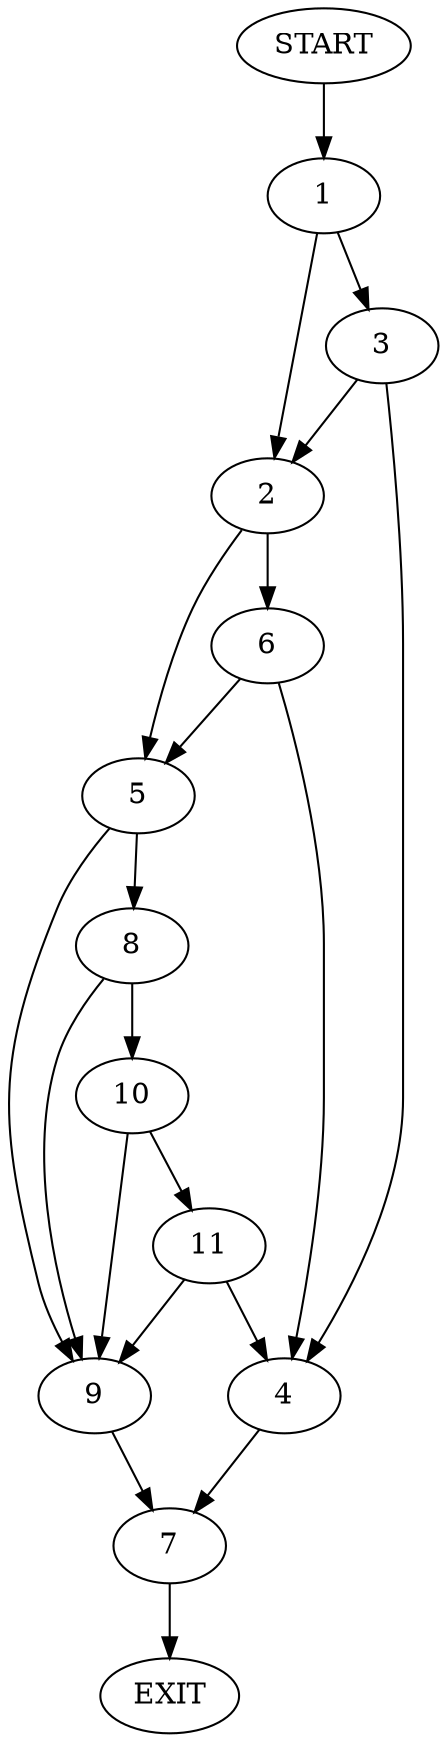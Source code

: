 digraph {
0 [label="START"]
12 [label="EXIT"]
0 -> 1
1 -> 2
1 -> 3
3 -> 2
3 -> 4
2 -> 5
2 -> 6
4 -> 7
6 -> 4
6 -> 5
5 -> 8
5 -> 9
8 -> 10
8 -> 9
9 -> 7
10 -> 11
10 -> 9
11 -> 4
11 -> 9
7 -> 12
}

